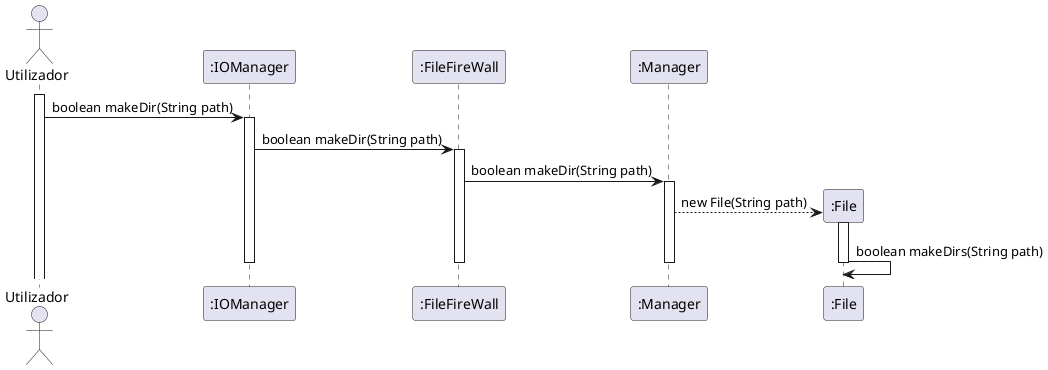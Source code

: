 @startuml
actor Utilizador as u

participant ":IOManager" as io
participant ":FileFireWall" as firewall
participant ":Manager" as manager
participant ":File" as file

activate u
u->io : boolean makeDir(String path)
activate io
io -> firewall : boolean makeDir(String path)
activate firewall
firewall ->manager : boolean makeDir(String path)
activate manager
manager-->file** : new File(String path)
activate file
file ->file : boolean makeDirs(String path)
deactivate
deactivate
deactivate
deactivate


@enduml